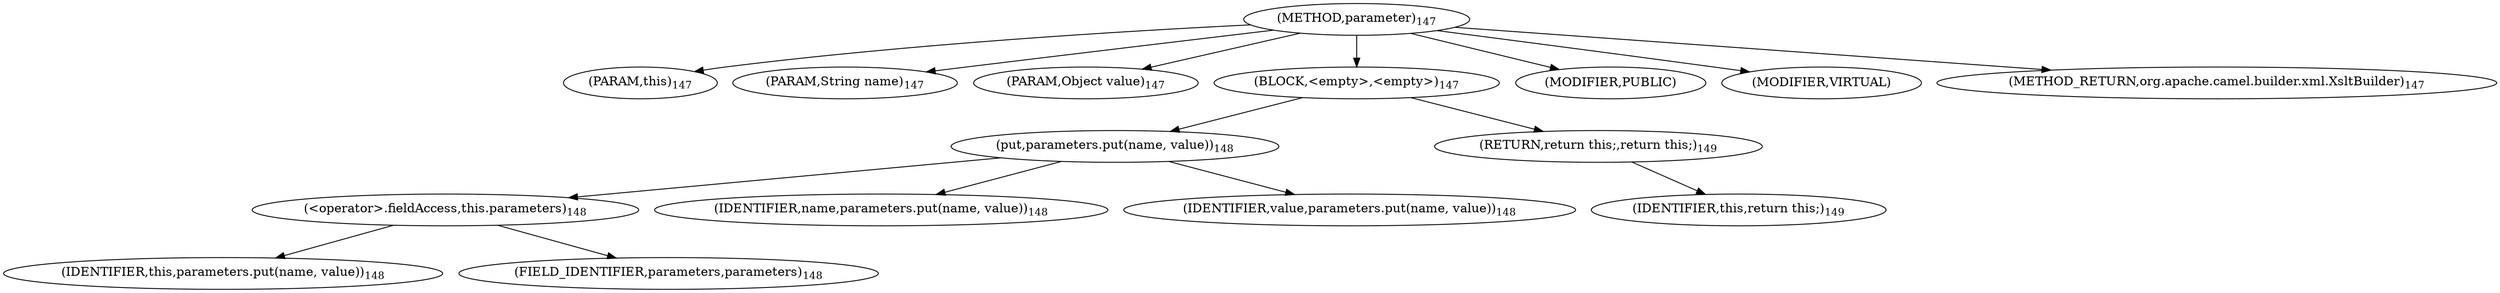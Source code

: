 digraph "parameter" {  
"353" [label = <(METHOD,parameter)<SUB>147</SUB>> ]
"21" [label = <(PARAM,this)<SUB>147</SUB>> ]
"354" [label = <(PARAM,String name)<SUB>147</SUB>> ]
"355" [label = <(PARAM,Object value)<SUB>147</SUB>> ]
"356" [label = <(BLOCK,&lt;empty&gt;,&lt;empty&gt;)<SUB>147</SUB>> ]
"357" [label = <(put,parameters.put(name, value))<SUB>148</SUB>> ]
"358" [label = <(&lt;operator&gt;.fieldAccess,this.parameters)<SUB>148</SUB>> ]
"359" [label = <(IDENTIFIER,this,parameters.put(name, value))<SUB>148</SUB>> ]
"360" [label = <(FIELD_IDENTIFIER,parameters,parameters)<SUB>148</SUB>> ]
"361" [label = <(IDENTIFIER,name,parameters.put(name, value))<SUB>148</SUB>> ]
"362" [label = <(IDENTIFIER,value,parameters.put(name, value))<SUB>148</SUB>> ]
"363" [label = <(RETURN,return this;,return this;)<SUB>149</SUB>> ]
"20" [label = <(IDENTIFIER,this,return this;)<SUB>149</SUB>> ]
"364" [label = <(MODIFIER,PUBLIC)> ]
"365" [label = <(MODIFIER,VIRTUAL)> ]
"366" [label = <(METHOD_RETURN,org.apache.camel.builder.xml.XsltBuilder)<SUB>147</SUB>> ]
  "353" -> "21" 
  "353" -> "354" 
  "353" -> "355" 
  "353" -> "356" 
  "353" -> "364" 
  "353" -> "365" 
  "353" -> "366" 
  "356" -> "357" 
  "356" -> "363" 
  "357" -> "358" 
  "357" -> "361" 
  "357" -> "362" 
  "358" -> "359" 
  "358" -> "360" 
  "363" -> "20" 
}
